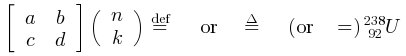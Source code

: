 {
  "sha1": "jruzc7319fhwuuf7lmscybqb4r4km7q",
  "insertion": {
    "when": "2024-06-03T18:59:32.146Z",
    "url": "http://math.chapman.edu/~jipsen/mathml/asciimathjax.html",
    "user": "plantuml@gmail.com"
  }
}
@startmath
[[a,b],[c,d]]((n),(k)) stackrel"def"= or \stackrel{\Delta}{=}" "("or ":=) {::}_(\ 92)^238U
@endmath
